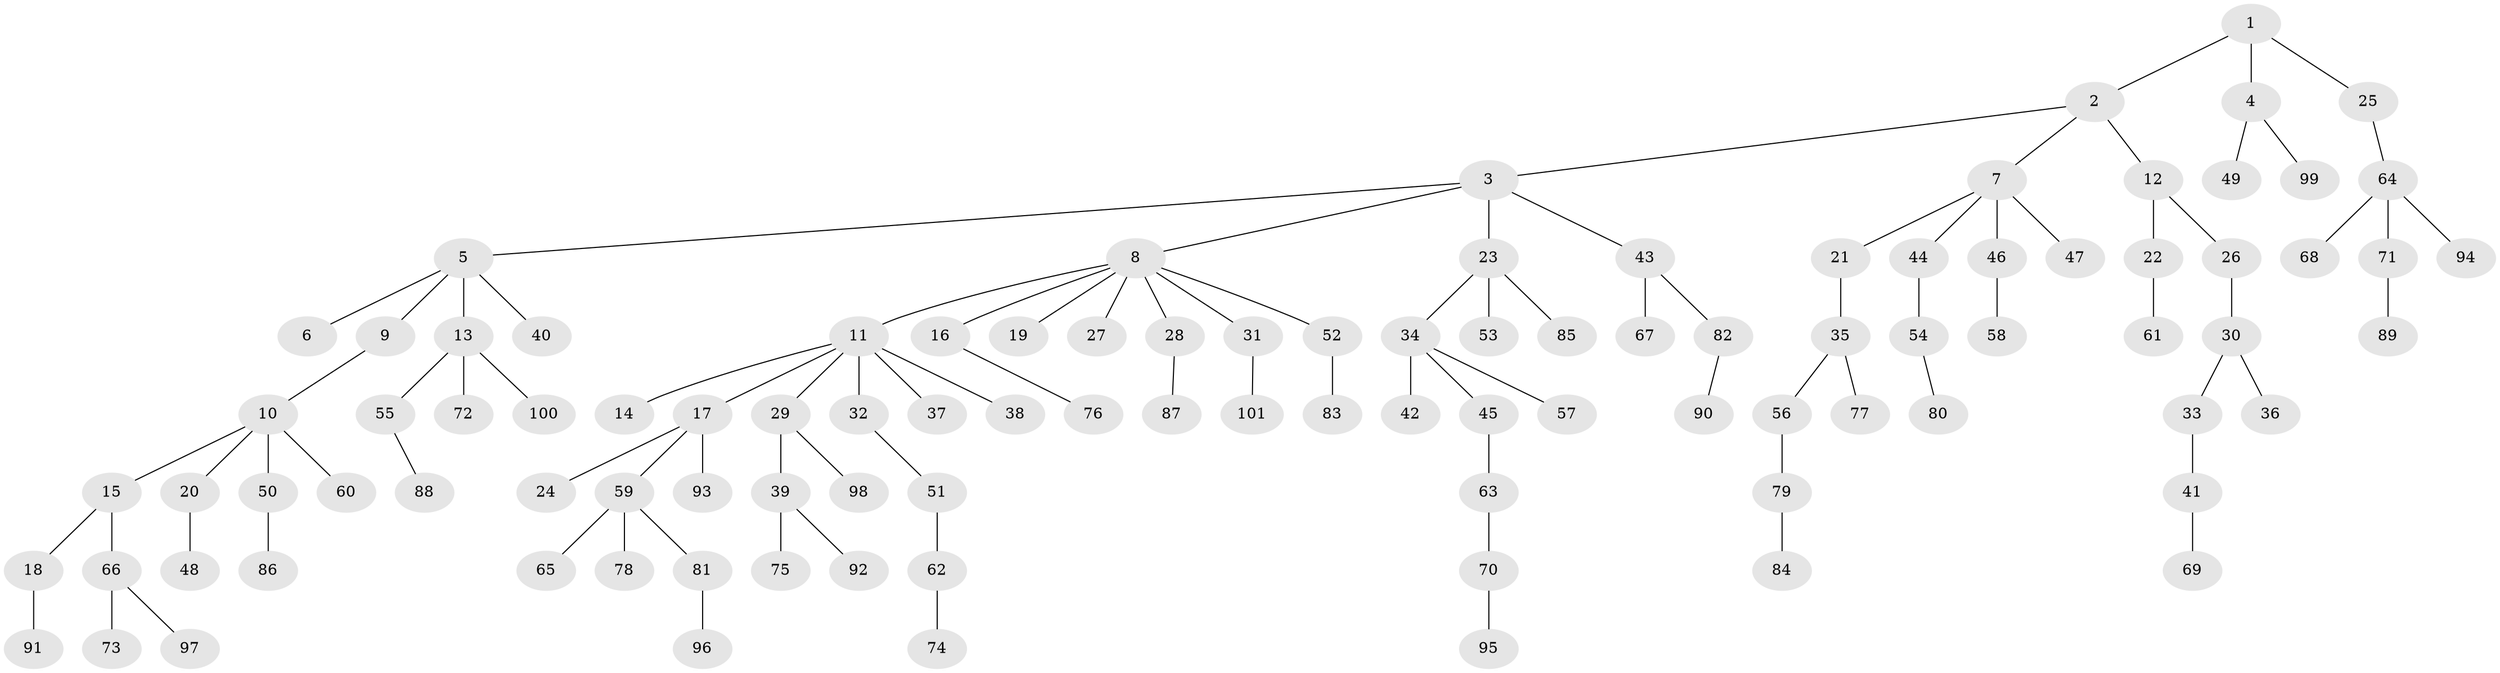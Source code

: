 // Generated by graph-tools (version 1.1) at 2025/11/02/27/25 16:11:28]
// undirected, 101 vertices, 100 edges
graph export_dot {
graph [start="1"]
  node [color=gray90,style=filled];
  1;
  2;
  3;
  4;
  5;
  6;
  7;
  8;
  9;
  10;
  11;
  12;
  13;
  14;
  15;
  16;
  17;
  18;
  19;
  20;
  21;
  22;
  23;
  24;
  25;
  26;
  27;
  28;
  29;
  30;
  31;
  32;
  33;
  34;
  35;
  36;
  37;
  38;
  39;
  40;
  41;
  42;
  43;
  44;
  45;
  46;
  47;
  48;
  49;
  50;
  51;
  52;
  53;
  54;
  55;
  56;
  57;
  58;
  59;
  60;
  61;
  62;
  63;
  64;
  65;
  66;
  67;
  68;
  69;
  70;
  71;
  72;
  73;
  74;
  75;
  76;
  77;
  78;
  79;
  80;
  81;
  82;
  83;
  84;
  85;
  86;
  87;
  88;
  89;
  90;
  91;
  92;
  93;
  94;
  95;
  96;
  97;
  98;
  99;
  100;
  101;
  1 -- 2;
  1 -- 4;
  1 -- 25;
  2 -- 3;
  2 -- 7;
  2 -- 12;
  3 -- 5;
  3 -- 8;
  3 -- 23;
  3 -- 43;
  4 -- 49;
  4 -- 99;
  5 -- 6;
  5 -- 9;
  5 -- 13;
  5 -- 40;
  7 -- 21;
  7 -- 44;
  7 -- 46;
  7 -- 47;
  8 -- 11;
  8 -- 16;
  8 -- 19;
  8 -- 27;
  8 -- 28;
  8 -- 31;
  8 -- 52;
  9 -- 10;
  10 -- 15;
  10 -- 20;
  10 -- 50;
  10 -- 60;
  11 -- 14;
  11 -- 17;
  11 -- 29;
  11 -- 32;
  11 -- 37;
  11 -- 38;
  12 -- 22;
  12 -- 26;
  13 -- 55;
  13 -- 72;
  13 -- 100;
  15 -- 18;
  15 -- 66;
  16 -- 76;
  17 -- 24;
  17 -- 59;
  17 -- 93;
  18 -- 91;
  20 -- 48;
  21 -- 35;
  22 -- 61;
  23 -- 34;
  23 -- 53;
  23 -- 85;
  25 -- 64;
  26 -- 30;
  28 -- 87;
  29 -- 39;
  29 -- 98;
  30 -- 33;
  30 -- 36;
  31 -- 101;
  32 -- 51;
  33 -- 41;
  34 -- 42;
  34 -- 45;
  34 -- 57;
  35 -- 56;
  35 -- 77;
  39 -- 75;
  39 -- 92;
  41 -- 69;
  43 -- 67;
  43 -- 82;
  44 -- 54;
  45 -- 63;
  46 -- 58;
  50 -- 86;
  51 -- 62;
  52 -- 83;
  54 -- 80;
  55 -- 88;
  56 -- 79;
  59 -- 65;
  59 -- 78;
  59 -- 81;
  62 -- 74;
  63 -- 70;
  64 -- 68;
  64 -- 71;
  64 -- 94;
  66 -- 73;
  66 -- 97;
  70 -- 95;
  71 -- 89;
  79 -- 84;
  81 -- 96;
  82 -- 90;
}
